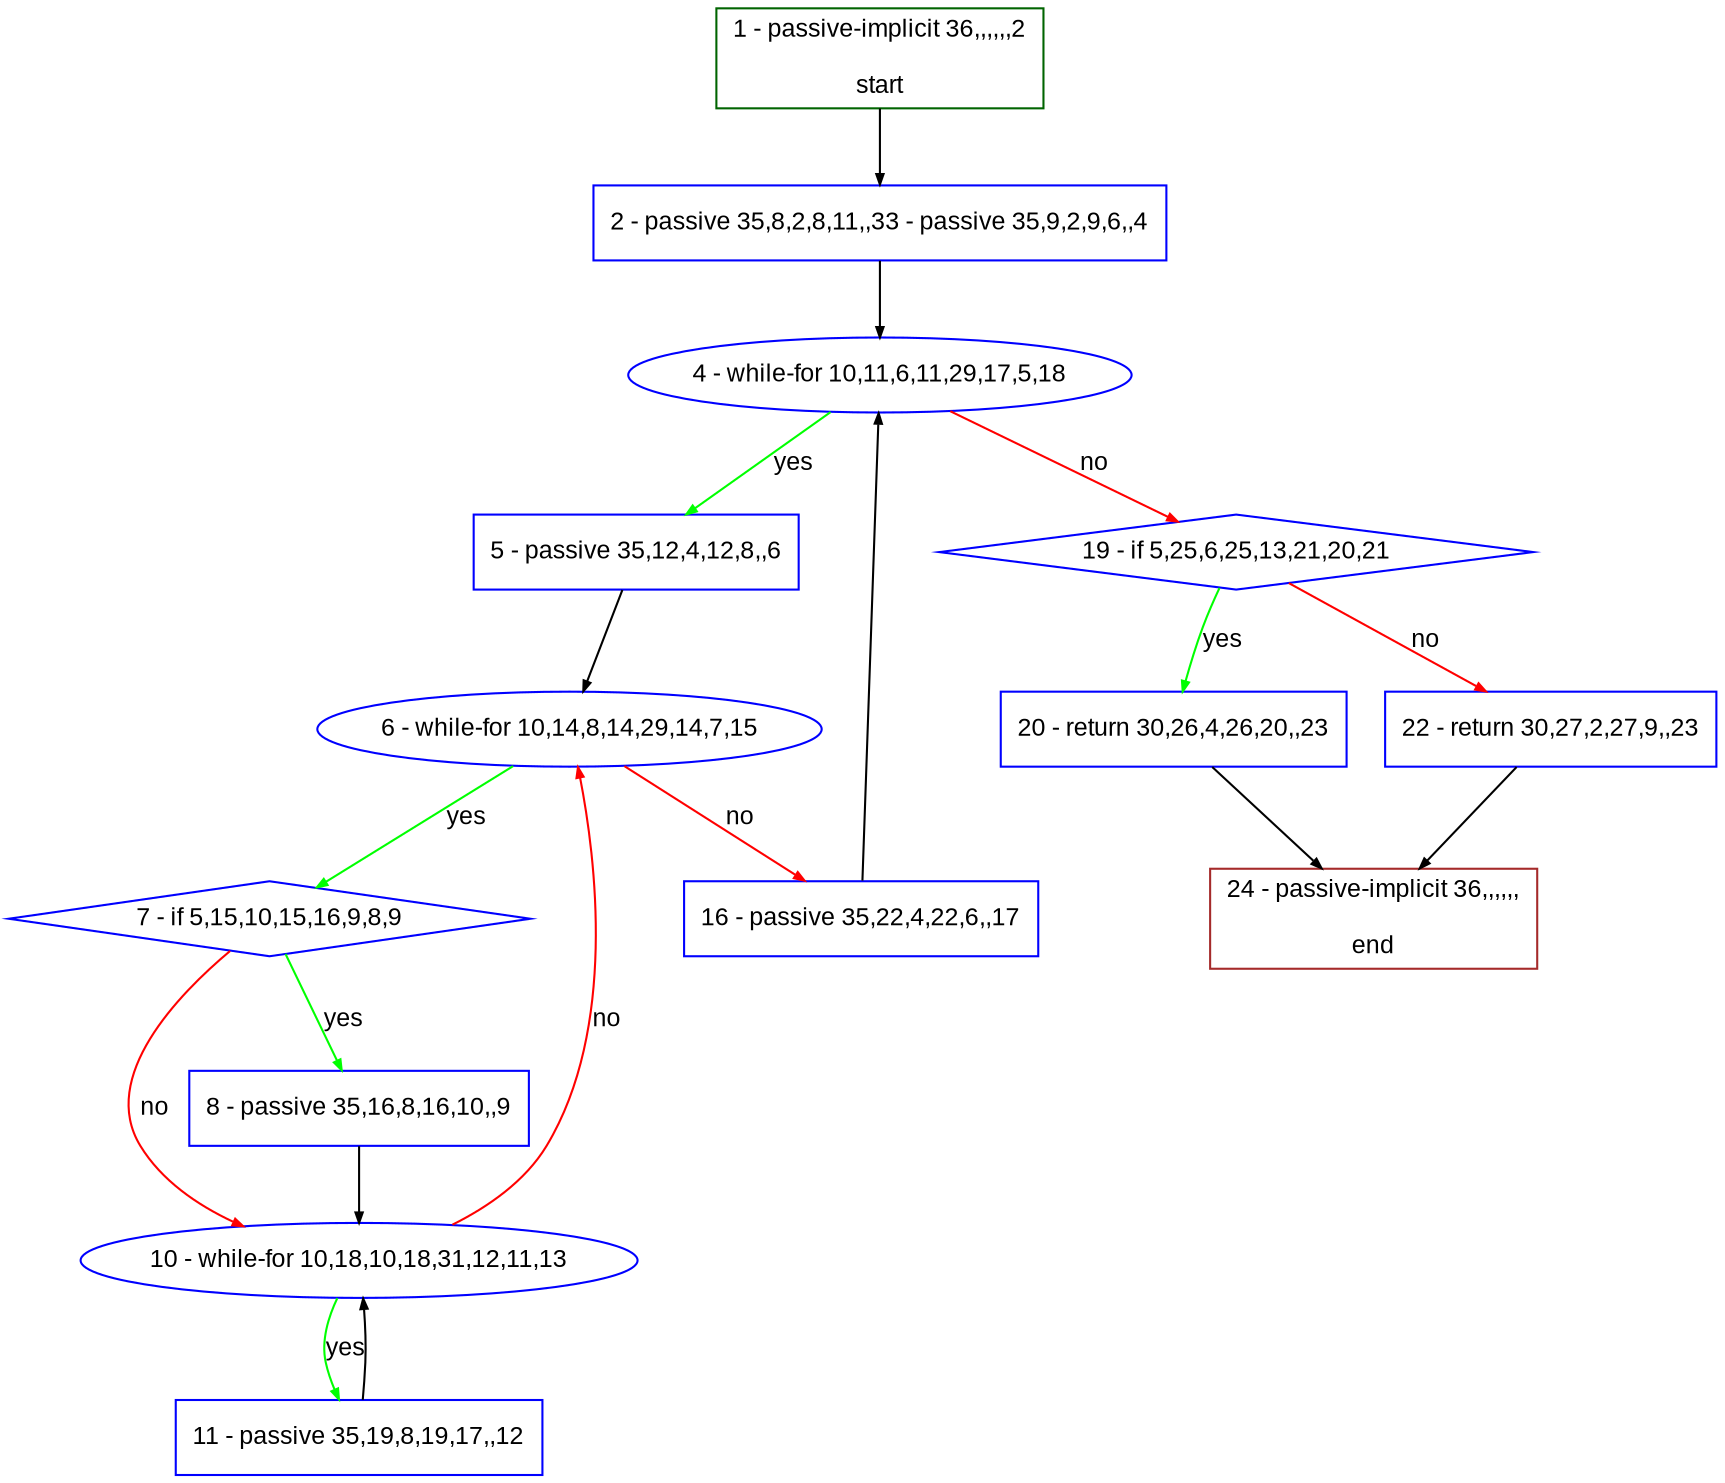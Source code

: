 digraph "" {
  graph [bgcolor="white", fillcolor="#FFFFCC", pack="true", packmode="clust", fontname="Arial", label="", fontsize="12", compound="true", style="rounded,filled"];
  node [node_initialized="no", fillcolor="white", fontname="Arial", label="", color="grey", fontsize="12", fixedsize="false", compound="true", shape="rectangle", style="filled"];
  edge [arrowtail="none", lhead="", fontcolor="black", fontname="Arial", label="", color="black", fontsize="12", arrowhead="normal", arrowsize="0.5", compound="true", ltail="", dir="forward"];
  __N1 [fillcolor="#ffffff", label="2 - passive 35,8,2,8,11,,33 - passive 35,9,2,9,6,,4", color="#0000ff", shape="box", style="filled"];
  __N2 [fillcolor="#ffffff", label="1 - passive-implicit 36,,,,,,2\n\nstart", color="#006400", shape="box", style="filled"];
  __N3 [fillcolor="#ffffff", label="4 - while-for 10,11,6,11,29,17,5,18", color="#0000ff", shape="oval", style="filled"];
  __N4 [fillcolor="#ffffff", label="5 - passive 35,12,4,12,8,,6", color="#0000ff", shape="box", style="filled"];
  __N5 [fillcolor="#ffffff", label="19 - if 5,25,6,25,13,21,20,21", color="#0000ff", shape="diamond", style="filled"];
  __N6 [fillcolor="#ffffff", label="6 - while-for 10,14,8,14,29,14,7,15", color="#0000ff", shape="oval", style="filled"];
  __N7 [fillcolor="#ffffff", label="7 - if 5,15,10,15,16,9,8,9", color="#0000ff", shape="diamond", style="filled"];
  __N8 [fillcolor="#ffffff", label="16 - passive 35,22,4,22,6,,17", color="#0000ff", shape="box", style="filled"];
  __N9 [fillcolor="#ffffff", label="8 - passive 35,16,8,16,10,,9", color="#0000ff", shape="box", style="filled"];
  __N10 [fillcolor="#ffffff", label="10 - while-for 10,18,10,18,31,12,11,13", color="#0000ff", shape="oval", style="filled"];
  __N11 [fillcolor="#ffffff", label="11 - passive 35,19,8,19,17,,12", color="#0000ff", shape="box", style="filled"];
  __N12 [fillcolor="#ffffff", label="20 - return 30,26,4,26,20,,23", color="#0000ff", shape="box", style="filled"];
  __N13 [fillcolor="#ffffff", label="22 - return 30,27,2,27,9,,23", color="#0000ff", shape="box", style="filled"];
  __N14 [fillcolor="#ffffff", label="24 - passive-implicit 36,,,,,,\n\nend", color="#a52a2a", shape="box", style="filled"];
  __N2 -> __N1 [arrowtail="none", color="#000000", label="", arrowhead="normal", dir="forward"];
  __N1 -> __N3 [arrowtail="none", color="#000000", label="", arrowhead="normal", dir="forward"];
  __N3 -> __N4 [arrowtail="none", color="#00ff00", label="yes", arrowhead="normal", dir="forward"];
  __N3 -> __N5 [arrowtail="none", color="#ff0000", label="no", arrowhead="normal", dir="forward"];
  __N4 -> __N6 [arrowtail="none", color="#000000", label="", arrowhead="normal", dir="forward"];
  __N6 -> __N7 [arrowtail="none", color="#00ff00", label="yes", arrowhead="normal", dir="forward"];
  __N6 -> __N8 [arrowtail="none", color="#ff0000", label="no", arrowhead="normal", dir="forward"];
  __N7 -> __N9 [arrowtail="none", color="#00ff00", label="yes", arrowhead="normal", dir="forward"];
  __N7 -> __N10 [arrowtail="none", color="#ff0000", label="no", arrowhead="normal", dir="forward"];
  __N9 -> __N10 [arrowtail="none", color="#000000", label="", arrowhead="normal", dir="forward"];
  __N10 -> __N6 [arrowtail="none", color="#ff0000", label="no", arrowhead="normal", dir="forward"];
  __N10 -> __N11 [arrowtail="none", color="#00ff00", label="yes", arrowhead="normal", dir="forward"];
  __N11 -> __N10 [arrowtail="none", color="#000000", label="", arrowhead="normal", dir="forward"];
  __N8 -> __N3 [arrowtail="none", color="#000000", label="", arrowhead="normal", dir="forward"];
  __N5 -> __N12 [arrowtail="none", color="#00ff00", label="yes", arrowhead="normal", dir="forward"];
  __N5 -> __N13 [arrowtail="none", color="#ff0000", label="no", arrowhead="normal", dir="forward"];
  __N12 -> __N14 [arrowtail="none", color="#000000", label="", arrowhead="normal", dir="forward"];
  __N13 -> __N14 [arrowtail="none", color="#000000", label="", arrowhead="normal", dir="forward"];
}
